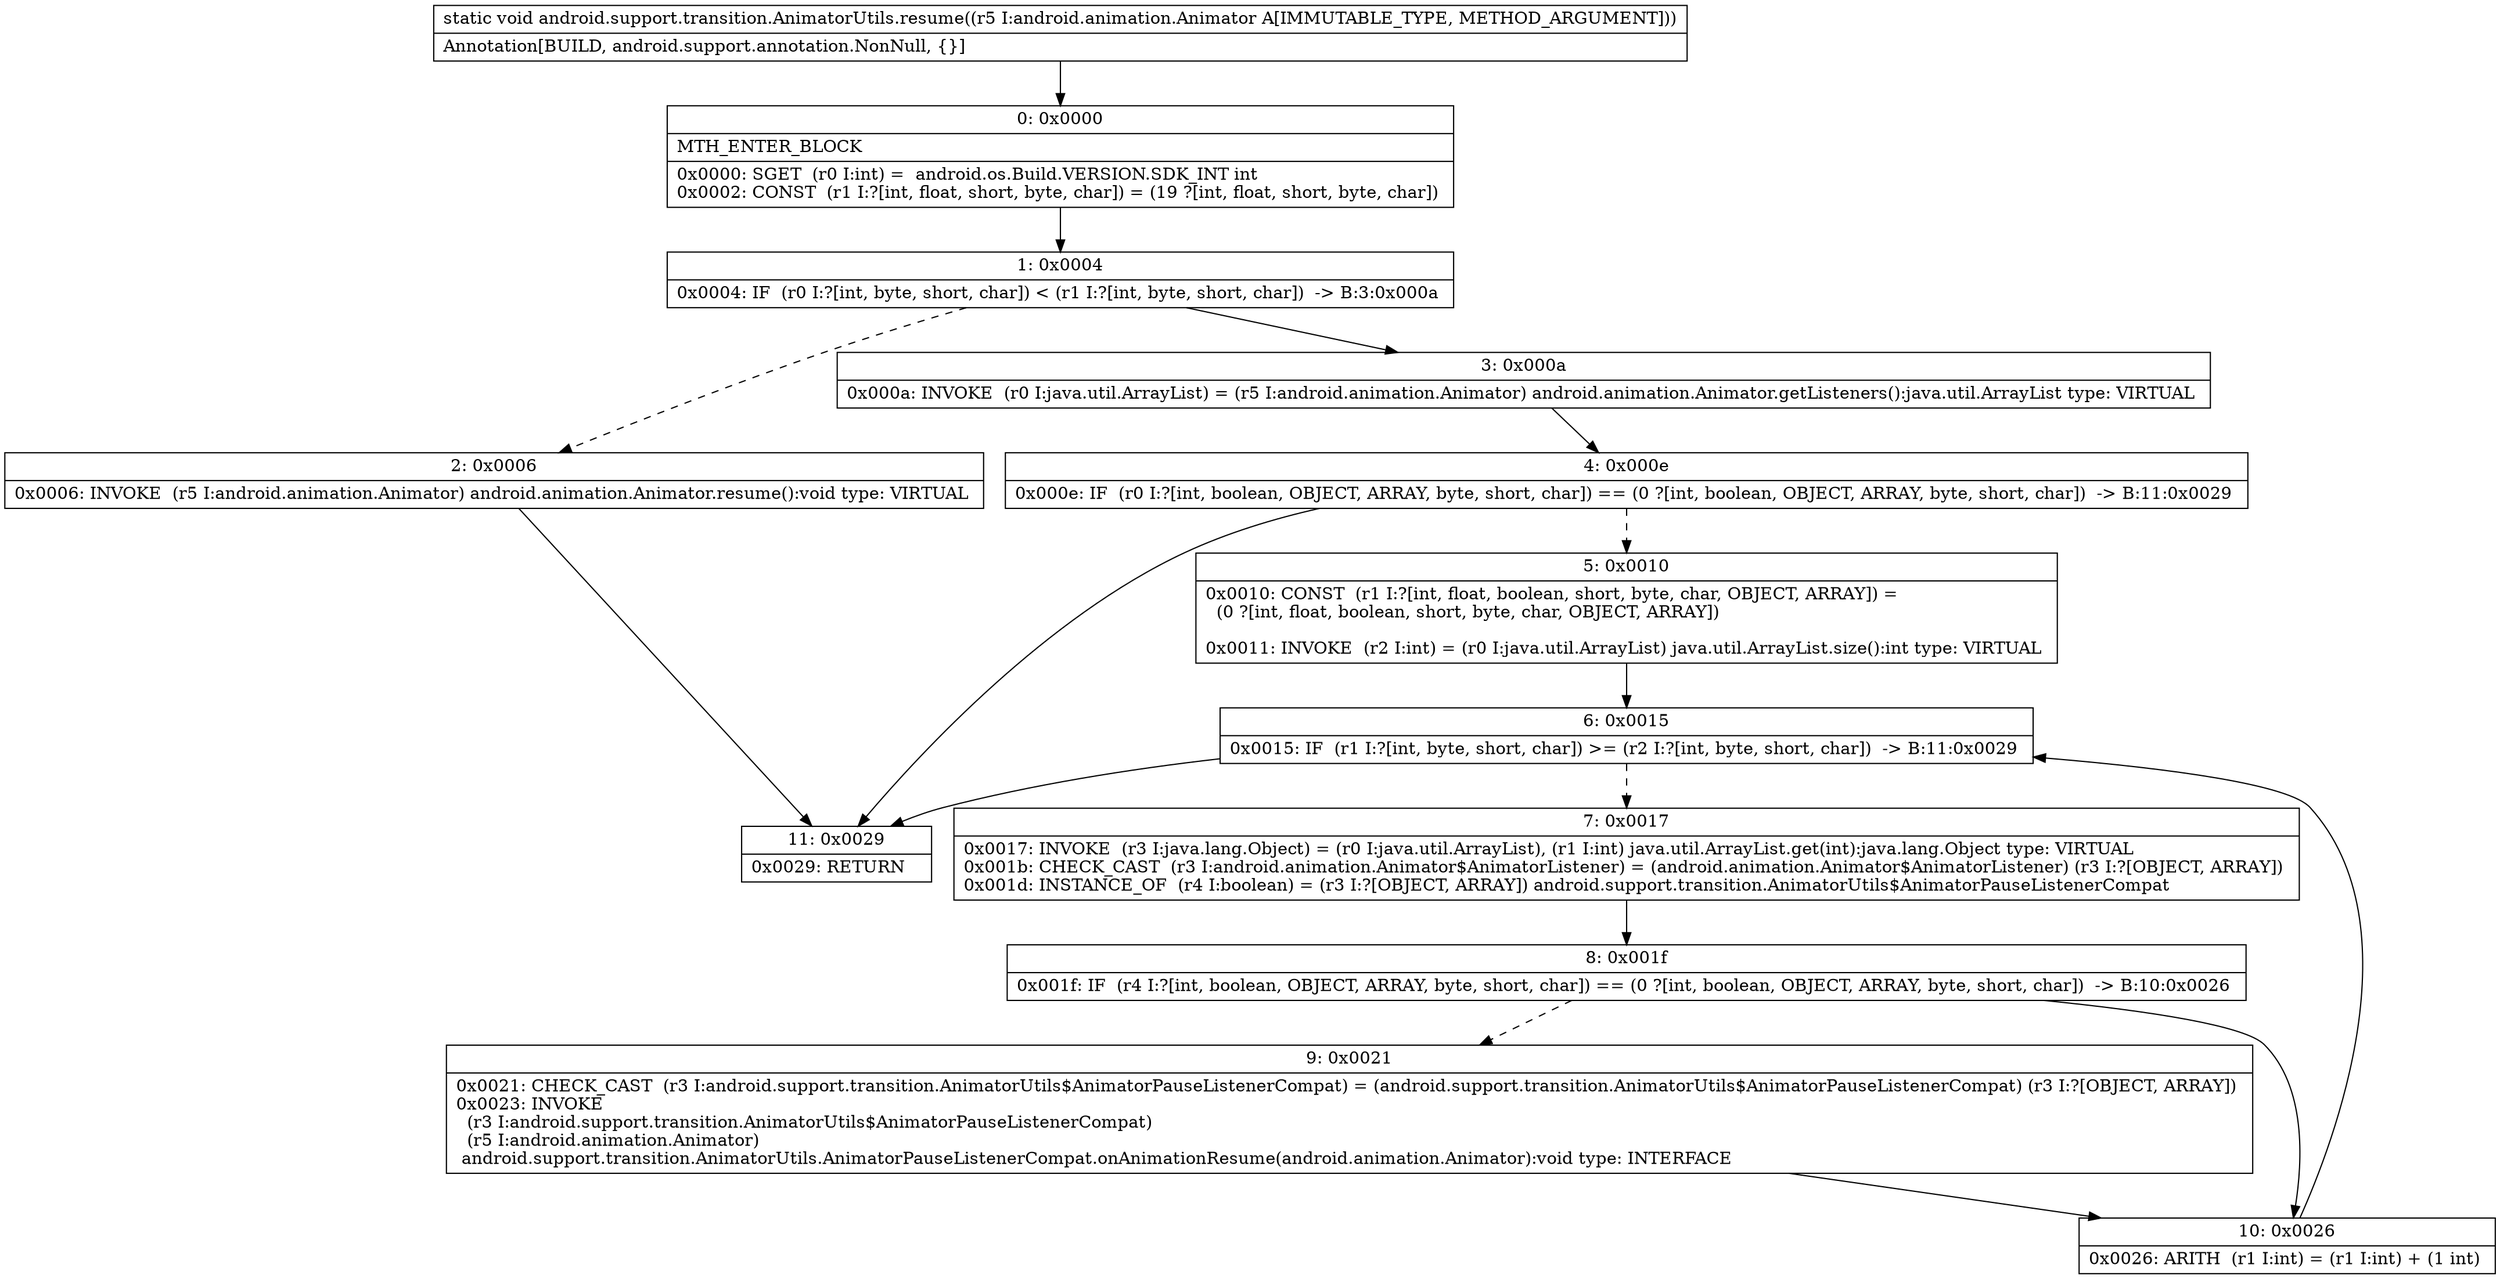 digraph "CFG forandroid.support.transition.AnimatorUtils.resume(Landroid\/animation\/Animator;)V" {
Node_0 [shape=record,label="{0\:\ 0x0000|MTH_ENTER_BLOCK\l|0x0000: SGET  (r0 I:int) =  android.os.Build.VERSION.SDK_INT int \l0x0002: CONST  (r1 I:?[int, float, short, byte, char]) = (19 ?[int, float, short, byte, char]) \l}"];
Node_1 [shape=record,label="{1\:\ 0x0004|0x0004: IF  (r0 I:?[int, byte, short, char]) \< (r1 I:?[int, byte, short, char])  \-\> B:3:0x000a \l}"];
Node_2 [shape=record,label="{2\:\ 0x0006|0x0006: INVOKE  (r5 I:android.animation.Animator) android.animation.Animator.resume():void type: VIRTUAL \l}"];
Node_3 [shape=record,label="{3\:\ 0x000a|0x000a: INVOKE  (r0 I:java.util.ArrayList) = (r5 I:android.animation.Animator) android.animation.Animator.getListeners():java.util.ArrayList type: VIRTUAL \l}"];
Node_4 [shape=record,label="{4\:\ 0x000e|0x000e: IF  (r0 I:?[int, boolean, OBJECT, ARRAY, byte, short, char]) == (0 ?[int, boolean, OBJECT, ARRAY, byte, short, char])  \-\> B:11:0x0029 \l}"];
Node_5 [shape=record,label="{5\:\ 0x0010|0x0010: CONST  (r1 I:?[int, float, boolean, short, byte, char, OBJECT, ARRAY]) = \l  (0 ?[int, float, boolean, short, byte, char, OBJECT, ARRAY])\l \l0x0011: INVOKE  (r2 I:int) = (r0 I:java.util.ArrayList) java.util.ArrayList.size():int type: VIRTUAL \l}"];
Node_6 [shape=record,label="{6\:\ 0x0015|0x0015: IF  (r1 I:?[int, byte, short, char]) \>= (r2 I:?[int, byte, short, char])  \-\> B:11:0x0029 \l}"];
Node_7 [shape=record,label="{7\:\ 0x0017|0x0017: INVOKE  (r3 I:java.lang.Object) = (r0 I:java.util.ArrayList), (r1 I:int) java.util.ArrayList.get(int):java.lang.Object type: VIRTUAL \l0x001b: CHECK_CAST  (r3 I:android.animation.Animator$AnimatorListener) = (android.animation.Animator$AnimatorListener) (r3 I:?[OBJECT, ARRAY]) \l0x001d: INSTANCE_OF  (r4 I:boolean) = (r3 I:?[OBJECT, ARRAY]) android.support.transition.AnimatorUtils$AnimatorPauseListenerCompat \l}"];
Node_8 [shape=record,label="{8\:\ 0x001f|0x001f: IF  (r4 I:?[int, boolean, OBJECT, ARRAY, byte, short, char]) == (0 ?[int, boolean, OBJECT, ARRAY, byte, short, char])  \-\> B:10:0x0026 \l}"];
Node_9 [shape=record,label="{9\:\ 0x0021|0x0021: CHECK_CAST  (r3 I:android.support.transition.AnimatorUtils$AnimatorPauseListenerCompat) = (android.support.transition.AnimatorUtils$AnimatorPauseListenerCompat) (r3 I:?[OBJECT, ARRAY]) \l0x0023: INVOKE  \l  (r3 I:android.support.transition.AnimatorUtils$AnimatorPauseListenerCompat)\l  (r5 I:android.animation.Animator)\l android.support.transition.AnimatorUtils.AnimatorPauseListenerCompat.onAnimationResume(android.animation.Animator):void type: INTERFACE \l}"];
Node_10 [shape=record,label="{10\:\ 0x0026|0x0026: ARITH  (r1 I:int) = (r1 I:int) + (1 int) \l}"];
Node_11 [shape=record,label="{11\:\ 0x0029|0x0029: RETURN   \l}"];
MethodNode[shape=record,label="{static void android.support.transition.AnimatorUtils.resume((r5 I:android.animation.Animator A[IMMUTABLE_TYPE, METHOD_ARGUMENT]))  | Annotation[BUILD, android.support.annotation.NonNull, \{\}]\l}"];
MethodNode -> Node_0;
Node_0 -> Node_1;
Node_1 -> Node_2[style=dashed];
Node_1 -> Node_3;
Node_2 -> Node_11;
Node_3 -> Node_4;
Node_4 -> Node_5[style=dashed];
Node_4 -> Node_11;
Node_5 -> Node_6;
Node_6 -> Node_7[style=dashed];
Node_6 -> Node_11;
Node_7 -> Node_8;
Node_8 -> Node_9[style=dashed];
Node_8 -> Node_10;
Node_9 -> Node_10;
Node_10 -> Node_6;
}

